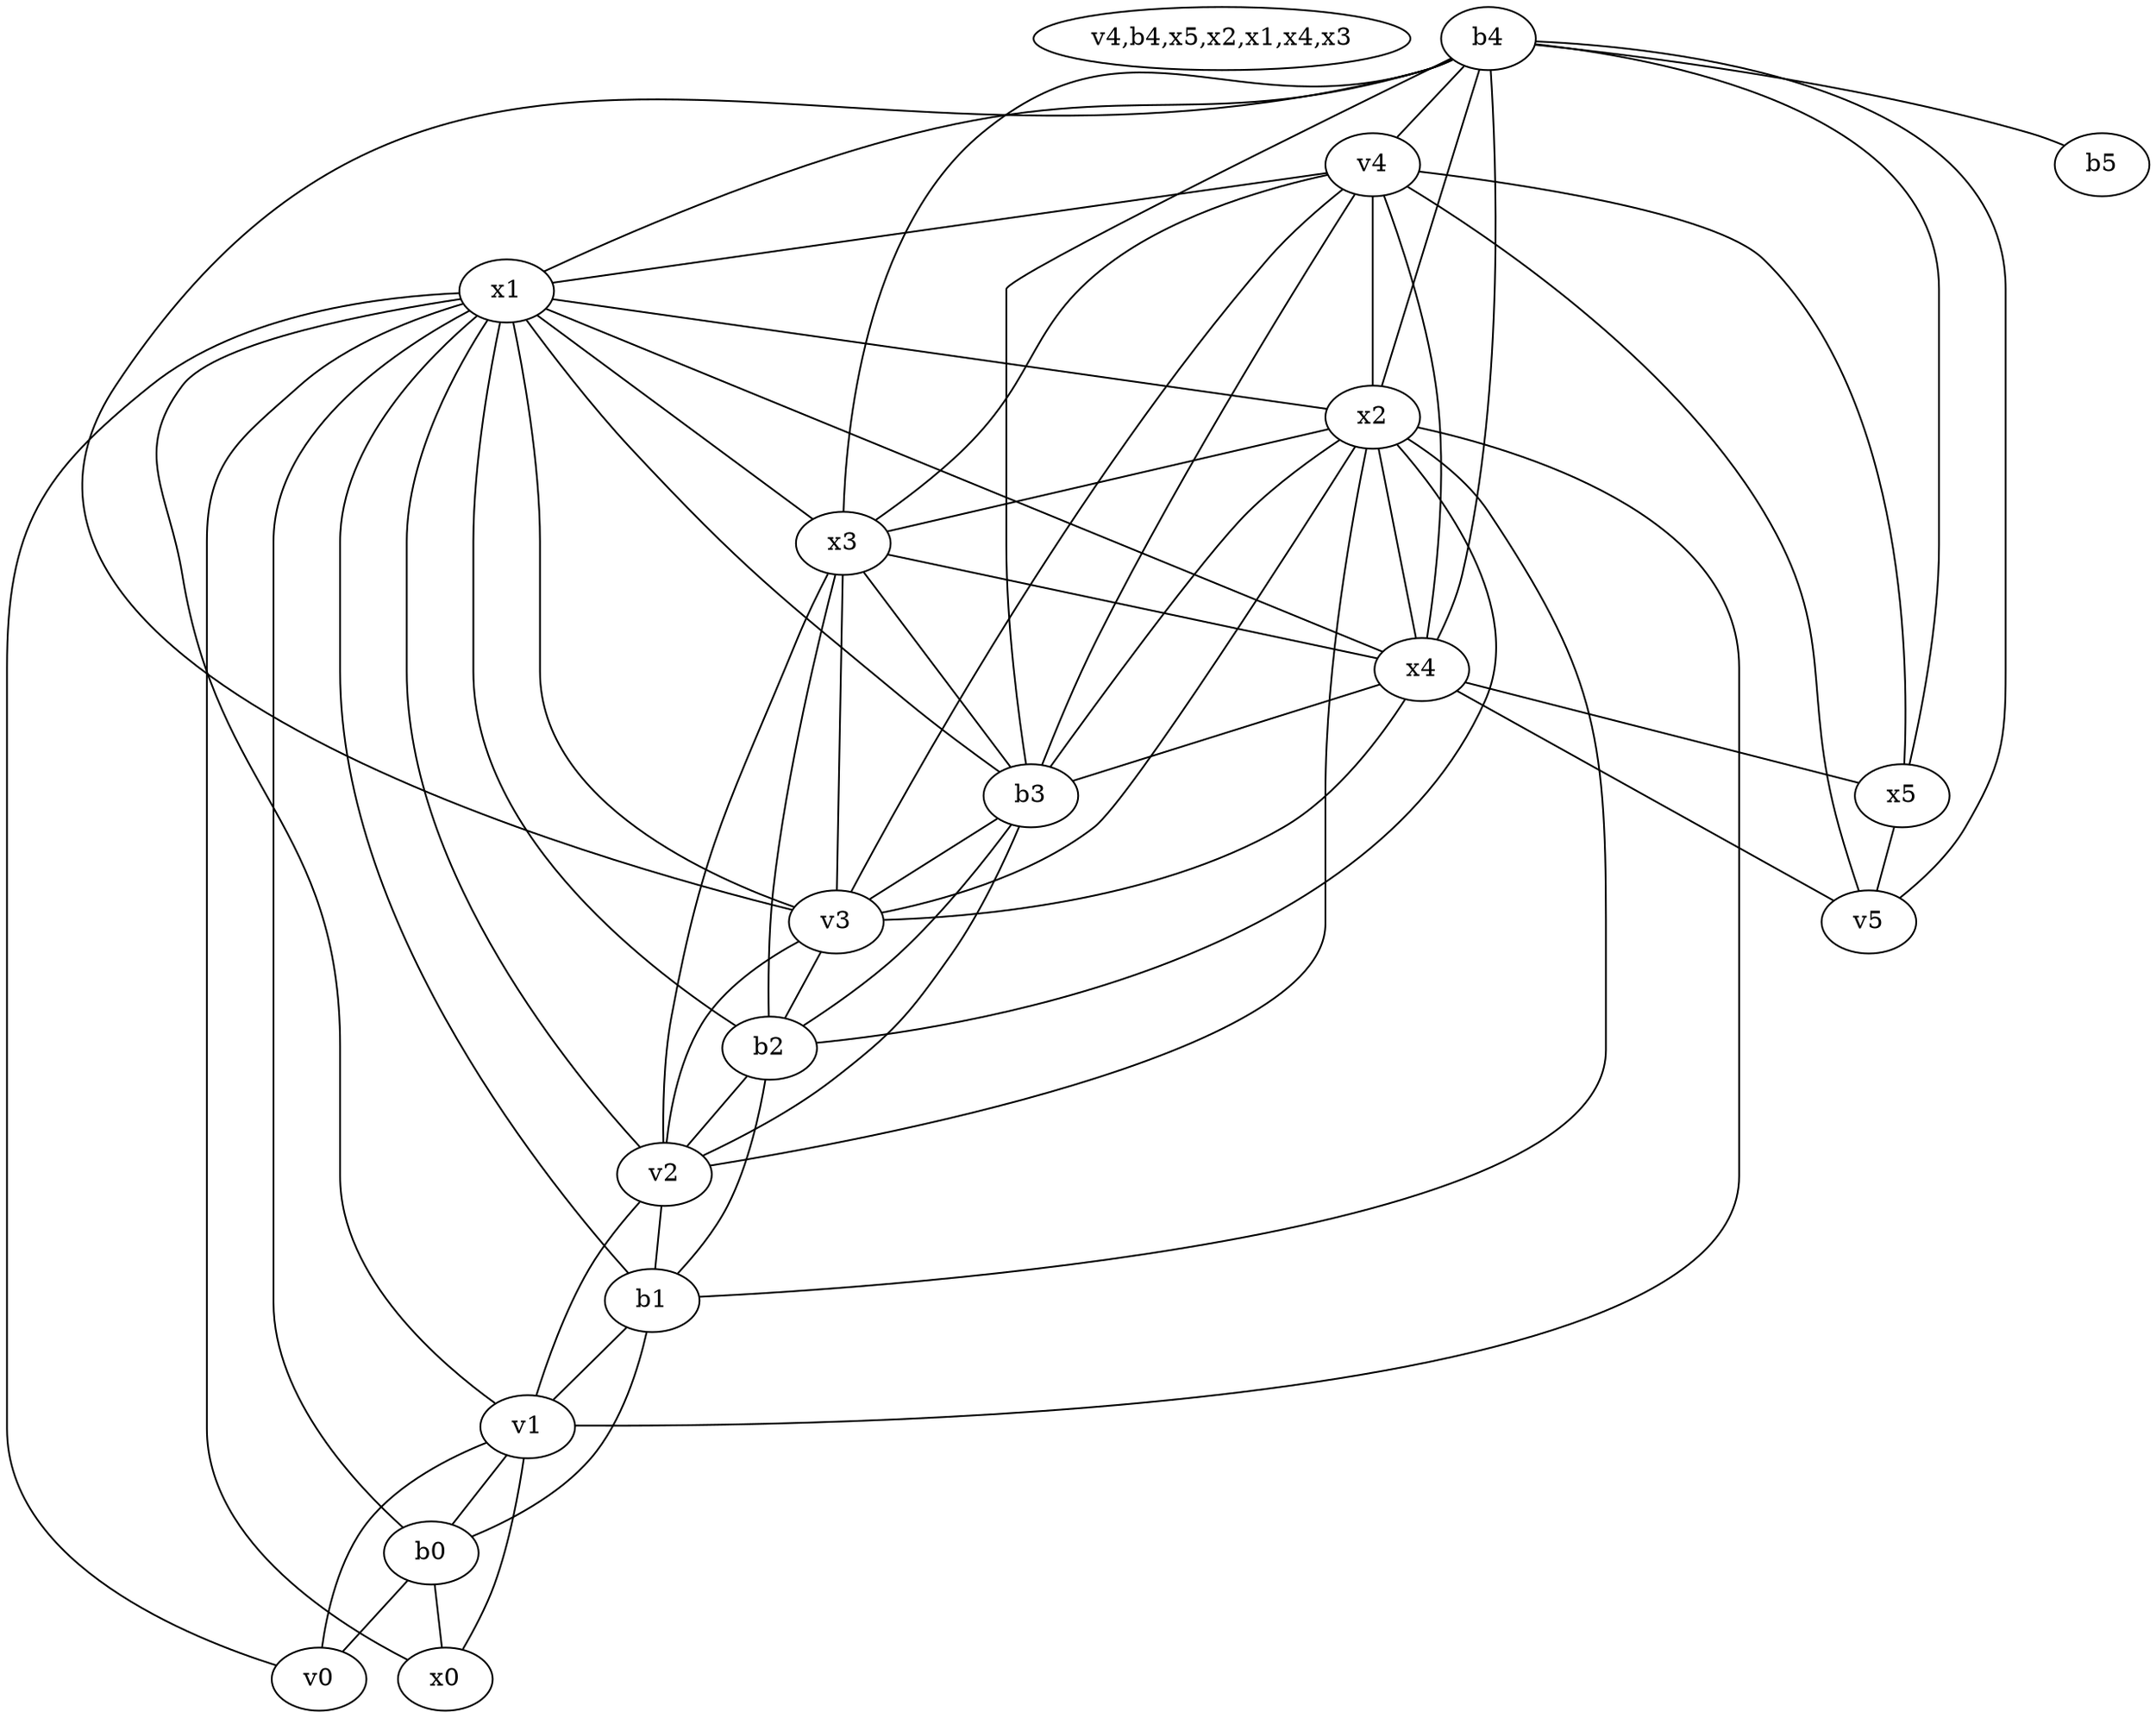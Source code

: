 graph Morale_Graph {
	graph [bb="0,0,1180,972"];
	node [label="\N"];
	root	[height=0.5,
		label="v4,b4,x5,x2,x1,x4,x3",
		pos="734,954",
		width=2.5211];
	b3	[height=0.5,
		label=b3,
		pos="663,522",
		width=0.75];
	v3	[height=0.5,
		label=v3,
		pos="608,450",
		width=0.75];
	b3 -- v3	[pos="650.79,505.46 641.68,493.86 629.28,478.08 620.17,466.49"];
	b2	[height=0.5,
		label=b2,
		pos="456,378",
		width=0.75];
	b3 -- b2	[pos="642.31,509.93 623.56,499.68 595.38,483.69 572,468 535.11,443.25 494.45,410.75 472.41,392.66"];
	v2	[height=0.5,
		label=v2,
		pos="328,306",
		width=0.75];
	b3 -- v2	[pos="663.12,503.74 662.44,484.61 658.87,453.6 644,432 576.43,333.83 418.75,312.76 355.23,308.24"];
	b4	[height=0.5,
		label=b4,
		pos="870,954",
		width=0.75];
	b4 -- b3	[pos="848.77,942.46 832.28,933.29 809.95,918.57 796,900 706.59,780.96 673.64,596.73 665.3,540.13"];
	v4	[height=0.5,
		label=v4,
		pos="832,882",
		width=0.75];
	b4 -- v4	[pos="861.19,936.76 855.05,925.46 846.89,910.44 840.77,899.15"];
	x1	[height=0.5,
		label=x1,
		pos="285,810",
		width=0.75];
	b4 -- x1	[pos="849.51,941.91 844.55,939.63 839.19,937.48 834,936 698.05,897.3 655.33,933.48 518,900 437.44,880.36 347.02,840.3 306.58,821.36"];
	x2	[height=0.5,
		label=x2,
		pos="587,738",
		width=0.75];
	b4 -- x2	[pos="848.94,942.32 844.1,940.07 838.92,937.83 834,936 777.8,915.12 753.27,934.16 704,900 648.77,861.71 609.93,788.67 594.45,755.78"];
	x3	[height=0.5,
		label=x3,
		pos="549,666",
		width=0.75];
	b4 -- x3	[pos="849.02,942.09 844.17,939.85 838.98,937.67 834,936 760.38,911.25 728.86,941.16 663,900 594.25,857.03 578.17,832.39 551,756 542.56,\
732.26 544.05,702.67 546.26,684.31"];
	x4	[height=0.5,
		label=x4,
		pos="837,594",
		width=0.75];
	b4 -- x4	[pos="869.92,935.59 869.77,917.64 869.31,888.85 868,864 862.92,767.8 865.52,743.07 850,648 848.02,635.84 844.69,622.37 841.91,612.05"];
	b4 -- v3	[pos="895.23,946.88 946.91,932.69 1060,892.33 1060,811 1060,811 1060,811 1060,593 1060,552.14 1067.7,530.95 1037,504 977.01,451.34 720.44,\
449.6 635.46,450.52"];
	v5	[height=0.5,
		label=v5,
		pos="973,450",
		width=0.75];
	b4 -- v5	[pos="896.43,949.47 945.71,942.36 1048.9,924.85 1074,900 1103.1,871.16 1098,851.97 1098,811 1098,811 1098,811 1098,593 1098,552.03 1099.6,\
535.97 1074,504 1054.6,479.74 1021,465.3 997.91,457.76"];
	x5	[height=0.5,
		label=x5,
		pos="1001,522",
		width=0.75];
	b4 -- x5	[pos="893.09,944.1 935.61,926.01 1022,880.7 1022,811 1022,811 1022,811 1022,665 1022,619.39 1011.3,566.43 1005.1,539.93"];
	b5	[height=0.5,
		label=b5,
		pos="1153,882",
		width=0.75];
	b4 -- b5	[pos="896.18,948.84 941.01,941.36 1035.1,924.17 1112,900 1118.3,898.01 1125,895.44 1131.1,892.91"];
	v4 -- b3	[pos="830.37,863.81 824.97,814.55 803.94,670.39 736,576 728.59,565.7 701.32,547.21 682.3,535.03"];
	v4 -- x1	[pos="805.62,877.62 713.1,865.78 404.04,826.23 311.44,814.38"];
	v4 -- x2	[pos="811.95,869.38 765.89,842.69 652.97,777.24 606.98,750.58"];
	v4 -- x3	[pos="815.82,867.07 794.94,849.24 757.34,817.6 724,792 668.18,749.14 599.68,701.63 567.44,679.55"];
	v4 -- x4	[pos="832.31,863.54 833.2,812.36 835.81,663.12 836.7,612.23"];
	v4 -- v3	[pos="840.88,864.68 865.74,816.56 930.56,672.62 873,576 821.45,489.47 691.12,462.02 634.71,454.02"];
	v4 -- v5	[pos="851.34,869.19 883.86,847.67 946,798.75 946,739 946,739 946,739 946,593 946,547.08 959.8,494.25 967.67,467.85"];
	v4 -- x5	[pos="858.3,877.13 887.37,871.46 933.57,858.09 960,828 987.04,797.22 984,779.97 984,739 984,739 984,739 984,665 984,619.56 992.69,566.52 \
997.64,539.97"];
	x1 -- b3	[pos="301.9,795.62 347.57,759.55 477.44,657.52 588,576 607.12,561.9 629.39,546.26 644.67,535.65"];
	x1 -- x2	[pos="310.49,803.09 367.51,789.87 504.83,758.05 561.69,744.87"];
	x1 -- x3	[pos="309.91,802.54 339.96,794.18 391.49,778.04 432,756 471.68,734.42 512.42,700.13 533.79,681.03"];
	x1 -- x4	[pos="312.39,808.84 371.37,807.61 513.91,799.93 623,756 709.26,721.27 791.35,642.54 823.14,609.76"];
	x1 -- v3	[pos="296.09,793.14 308.97,775.01 331.12,744.64 352,720 438.48,617.94 552.96,504.6 593.23,465.32"];
	x1 -- b2	[pos="291.31,792.24 298.07,774.32 309.16,745.1 319,720 368,594.96 429.05,444.99 449.2,395.64"];
	x1 -- v2	[pos="268.02,795.7 240.69,772.67 190,722.47 190,667 190,667 190,667 190,593 190,478.88 280.23,362.32 314.77,321.88"];
	b1	[height=0.5,
		label=b1,
		pos="245,234",
		width=0.75];
	x1 -- b1	[pos="258.11,806.71 225.1,802.45 169.6,790.33 138,756 110.25,725.86 114,707.97 114,667 114,667 114,667 114,593 114,453.02 203.42,299.98 \
234.5,251"];
	v1	[height=0.5,
		label=v1,
		pos="161,162",
		width=0.75];
	x1 -- v1	[pos="257.98,806.67 204.05,801.41 86.178,786.6 62,756 52.08,743.45 61.584,735.99 62,720 65.112,600.32 76,570.72 76,451 76,451 76,451 76,\
305 76,251.56 120.87,200.81 145.41,177.06"];
	b0	[height=0.5,
		label=b0,
		pos="161,90",
		width=0.75];
	x1 -- b0	[pos="257.78,808.52 219.8,806.33 151.28,796.56 113,756 17.185,654.48 38,590.59 38,451 38,451 38,451 38,305 38,219.51 112.7,137.3 145.67,\
105.18"];
	v0	[height=0.5,
		label=v0,
		pos="97,18",
		width=0.75];
	x1 -- v0	[pos="257.88,809.44 211.48,808.86 115.8,801.71 53,756 15.777,728.91 0,713.04 0,667 0,667 0,667 0,161 0,105.17 51.758,55.135 79.658,32.219"];
	x0	[height=0.5,
		label=x0,
		pos="169,18",
		width=0.75];
	x1 -- x0	[pos="263.63,798.66 226.04,778.81 152,731.52 152,667 152,667 152,667 152,593 152,496.4 114,475.6 114,379 114,379 114,379 114,305 114,201.33 \
87.508,168.65 125,72 130.97,56.614 143.29,42.414 153.38,32.594"];
	x2 -- b3	[pos="597.61,721.32 604.19,711.06 612.43,697.15 618,684 639.41,633.5 653.73,569.81 659.77,539.93"];
	x2 -- x3	[pos="578.19,720.76 572.05,709.46 563.89,694.44 557.77,683.15"];
	x2 -- x4	[pos="607.02,725.4 636.51,708.34 693.39,675.51 742,648 767.64,633.49 797.31,616.98 816.57,606.3"];
	x2 -- v3	[pos="588.28,719.54 592.04,668.36 603,519.12 606.73,468.23"];
	x2 -- b2	[pos="565.1,726.93 548.24,718.02 525.73,703.43 513,684 490.84,650.16 494,635.45 494,595 494,595 494,595 494,521 494,480.96 491.47,470.36 \
480,432 476.18,419.23 469.92,405.53 464.75,395.27"];
	x2 -- v2	[pos="563.79,728.55 523.16,712.51 439.44,673.63 397,612 332.5,518.32 327.36,373.71 327.62,324.26"];
	x2 -- b1	[pos="560.5,733.37 526.6,727.65 467.34,713.96 426,684 275.94,575.25 250.1,320.73 245.82,252.23"];
	x2 -- v1	[pos="559.95,735.57 518.57,732.22 438.55,721.06 383,684 241.55,589.62 152,549.05 152,379 152,379 152,379 152,305 152,259.79 156.6,206.66 \
159.22,180.03"];
	x3 -- b3	[pos="561.42,649.53 583.35,622.22 628.68,565.75 650.6,538.45"];
	x3 -- x4	[pos="574.31,658.85 628.94,645.57 757.37,614.35 811.85,601.11"];
	x3 -- v3	[pos="553.73,647.85 564.8,607.68 592.32,507.89 603.33,467.94"];
	x3 -- b2	[pos="542.57,648.01 529.84,614.07 500.84,535.33 480,468 472.33,443.23 464.76,414.17 460.23,396.17"];
	x3 -- v2	[pos="524.79,657.38 478.06,641 380,597.73 380,523 380,523 380,523 380,449 380,400.69 353.14,348.47 338.03,322.92"];
	x4 -- b3	[pos="814.47,583.59 808.47,581.11 802,578.44 796,576 757.32,560.27 712.13,542.36 685.63,531.91"];
	x4 -- v3	[pos="818.42,580.64 792.08,563.19 742.26,530.53 699,504 674.84,489.19 646.58,472.88 628.04,462.32"];
	x4 -- v5	[pos="851.04,578.34 877.1,551.13 932.67,493.11 958.83,465.79"];
	x4 -- x5	[pos="859.46,583.41 890.78,570.05 947.24,545.95 978.55,532.58"];
	v3 -- b2	[pos="586.22,438.97 557.33,425.66 506.61,402.31 477.74,389.01"];
	v3 -- v2	[pos="593.04,434.77 572,415.44 531.78,380.89 492,360 445.9,335.8 386.71,320.01 353.51,312.38"];
	b2 -- v2	[pos="435.43,365.75 411.55,352.69 372.38,331.27 348.51,318.22"];
	b2 -- b1	[pos="443.31,361.78 426.68,342.6 395.86,309.51 364,288 333.64,267.5 294.05,251.72 269.07,242.9"];
	v2 -- b1	[pos="311.6,291.17 297.05,278.9 275.9,261.06 261.36,248.8"];
	v2 -- v1	[pos="303,299.02 276.89,291.7 236.03,277.06 209,252 187.24,231.83 173.29,199.5 166.32,179.86"];
	b1 -- v1	[pos="228.8,219.5 214.02,207.19 192.29,189.07 177.43,176.69"];
	b1 -- b0	[pos="236.81,216.64 227.63,198.58 212.03,168.76 197,144 189.15,131.07 179.48,116.92 172.14,106.49"];
	v1 -- b0	[pos="161,143.7 161,132.85 161,118.92 161,108.1"];
	v1 -- v0	[pos="148.69,145.5 141.05,135.31 131.49,121.42 125,108 113.5,84.234 105.29,54.651 100.85,36.294"];
	v1 -- x0	[pos="174.75,146.07 182.96,136.1 192.62,122.25 197,108 201.7,92.707 200.85,87.53 197,72 193.69,58.667 186.35,44.993 180.02,34.874"];
	b0 -- v0	[pos="147.43,74.155 136.57,62.276 121.41,45.697 110.55,33.824"];
	b0 -- x0	[pos="162.98,71.697 164.22,60.846 165.81,46.917 167.05,36.104"];
	x5 -- v5	[pos="994.36,504.41 989.9,493.25 984.04,478.6 979.59,467.47"];
}
